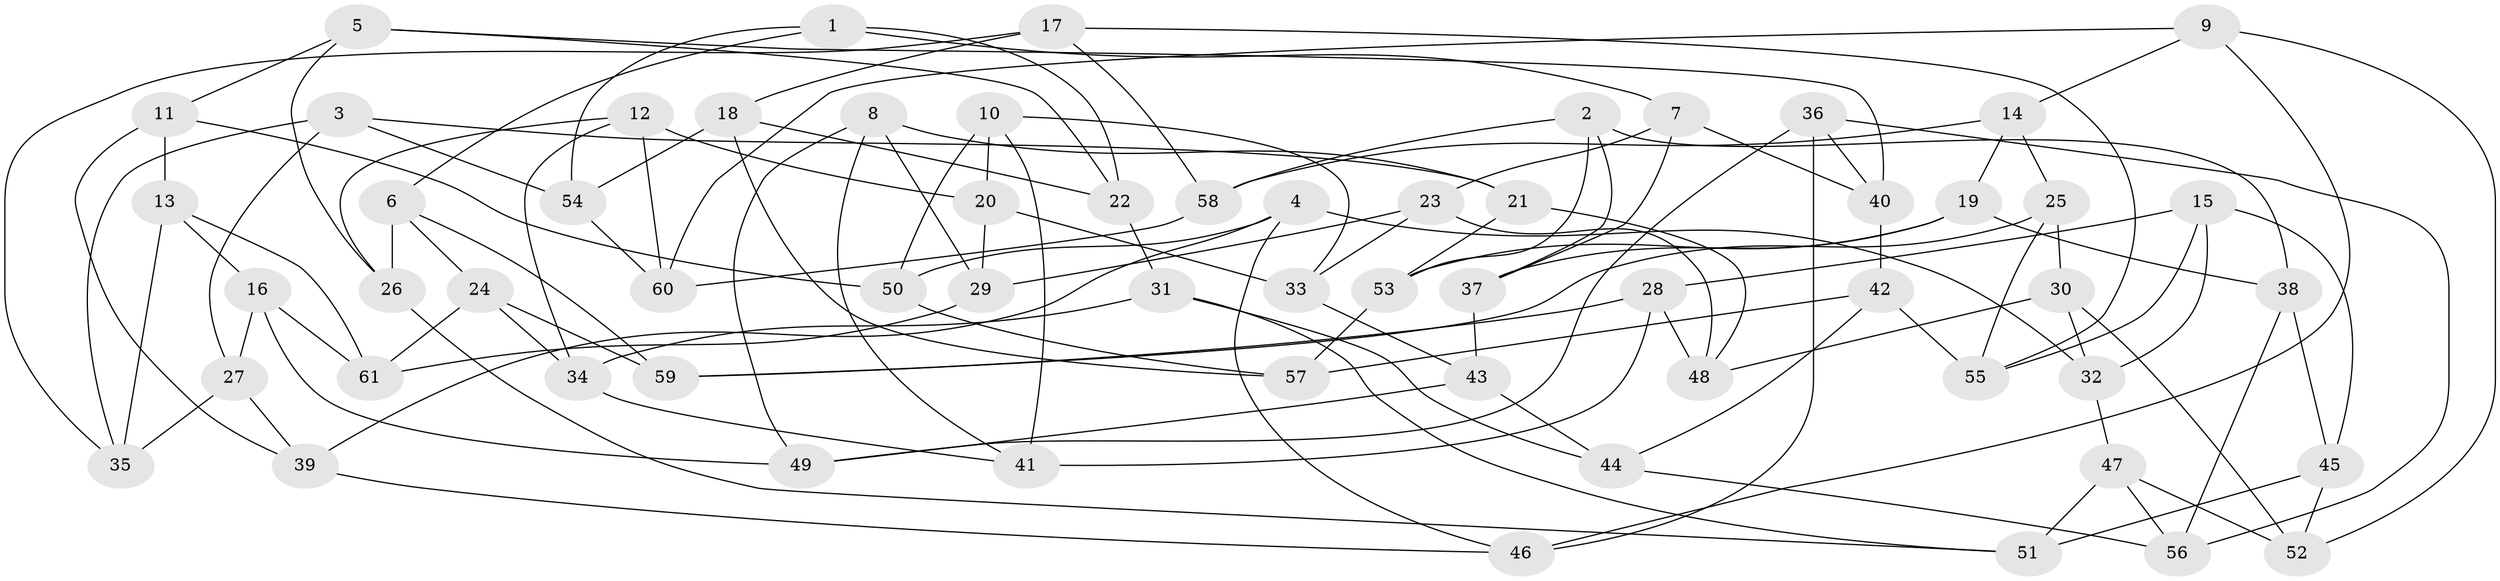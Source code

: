 // Generated by graph-tools (version 1.1) at 2025/11/02/27/25 16:11:46]
// undirected, 61 vertices, 122 edges
graph export_dot {
graph [start="1"]
  node [color=gray90,style=filled];
  1;
  2;
  3;
  4;
  5;
  6;
  7;
  8;
  9;
  10;
  11;
  12;
  13;
  14;
  15;
  16;
  17;
  18;
  19;
  20;
  21;
  22;
  23;
  24;
  25;
  26;
  27;
  28;
  29;
  30;
  31;
  32;
  33;
  34;
  35;
  36;
  37;
  38;
  39;
  40;
  41;
  42;
  43;
  44;
  45;
  46;
  47;
  48;
  49;
  50;
  51;
  52;
  53;
  54;
  55;
  56;
  57;
  58;
  59;
  60;
  61;
  1 -- 6;
  1 -- 54;
  1 -- 7;
  1 -- 22;
  2 -- 38;
  2 -- 37;
  2 -- 58;
  2 -- 53;
  3 -- 35;
  3 -- 21;
  3 -- 54;
  3 -- 27;
  4 -- 32;
  4 -- 39;
  4 -- 46;
  4 -- 50;
  5 -- 22;
  5 -- 11;
  5 -- 26;
  5 -- 40;
  6 -- 59;
  6 -- 24;
  6 -- 26;
  7 -- 40;
  7 -- 37;
  7 -- 23;
  8 -- 49;
  8 -- 29;
  8 -- 21;
  8 -- 41;
  9 -- 14;
  9 -- 60;
  9 -- 52;
  9 -- 46;
  10 -- 20;
  10 -- 41;
  10 -- 33;
  10 -- 50;
  11 -- 39;
  11 -- 13;
  11 -- 50;
  12 -- 20;
  12 -- 34;
  12 -- 26;
  12 -- 60;
  13 -- 61;
  13 -- 35;
  13 -- 16;
  14 -- 58;
  14 -- 25;
  14 -- 19;
  15 -- 45;
  15 -- 32;
  15 -- 55;
  15 -- 28;
  16 -- 49;
  16 -- 27;
  16 -- 61;
  17 -- 18;
  17 -- 55;
  17 -- 58;
  17 -- 35;
  18 -- 22;
  18 -- 57;
  18 -- 54;
  19 -- 53;
  19 -- 38;
  19 -- 37;
  20 -- 33;
  20 -- 29;
  21 -- 48;
  21 -- 53;
  22 -- 31;
  23 -- 29;
  23 -- 48;
  23 -- 33;
  24 -- 34;
  24 -- 59;
  24 -- 61;
  25 -- 30;
  25 -- 55;
  25 -- 59;
  26 -- 51;
  27 -- 39;
  27 -- 35;
  28 -- 48;
  28 -- 59;
  28 -- 41;
  29 -- 61;
  30 -- 32;
  30 -- 48;
  30 -- 52;
  31 -- 51;
  31 -- 44;
  31 -- 34;
  32 -- 47;
  33 -- 43;
  34 -- 41;
  36 -- 40;
  36 -- 49;
  36 -- 46;
  36 -- 56;
  37 -- 43;
  38 -- 56;
  38 -- 45;
  39 -- 46;
  40 -- 42;
  42 -- 44;
  42 -- 57;
  42 -- 55;
  43 -- 49;
  43 -- 44;
  44 -- 56;
  45 -- 52;
  45 -- 51;
  47 -- 52;
  47 -- 51;
  47 -- 56;
  50 -- 57;
  53 -- 57;
  54 -- 60;
  58 -- 60;
}
